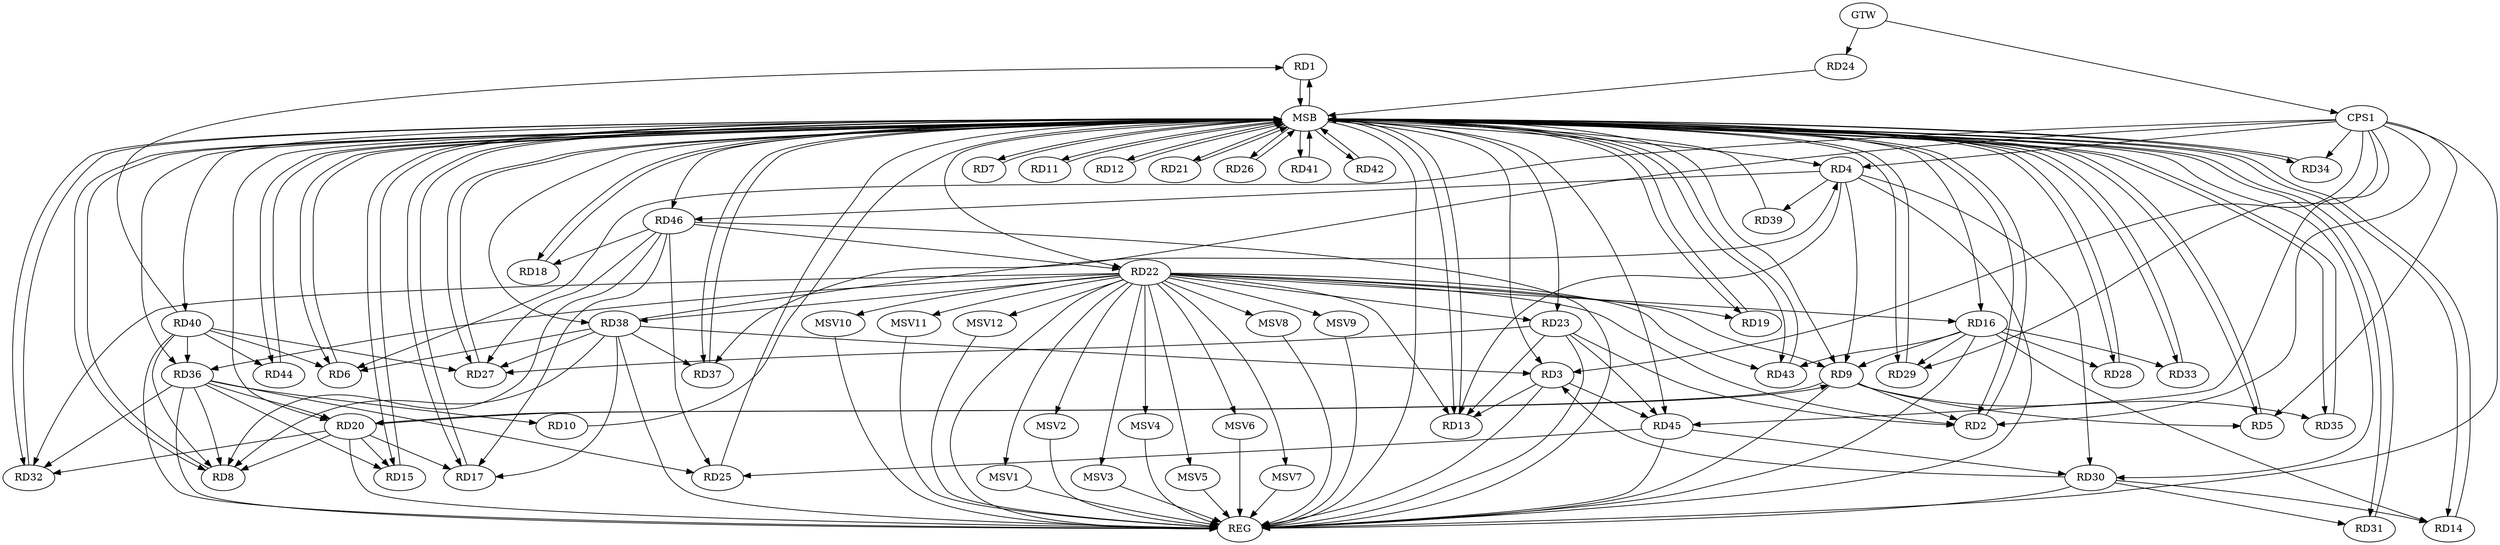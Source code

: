 strict digraph G {
  RD1 [ label="RD1" ];
  RD2 [ label="RD2" ];
  RD3 [ label="RD3" ];
  RD4 [ label="RD4" ];
  RD5 [ label="RD5" ];
  RD6 [ label="RD6" ];
  RD7 [ label="RD7" ];
  RD8 [ label="RD8" ];
  RD9 [ label="RD9" ];
  RD10 [ label="RD10" ];
  RD11 [ label="RD11" ];
  RD12 [ label="RD12" ];
  RD13 [ label="RD13" ];
  RD14 [ label="RD14" ];
  RD15 [ label="RD15" ];
  RD16 [ label="RD16" ];
  RD17 [ label="RD17" ];
  RD18 [ label="RD18" ];
  RD19 [ label="RD19" ];
  RD20 [ label="RD20" ];
  RD21 [ label="RD21" ];
  RD22 [ label="RD22" ];
  RD23 [ label="RD23" ];
  RD24 [ label="RD24" ];
  RD25 [ label="RD25" ];
  RD26 [ label="RD26" ];
  RD27 [ label="RD27" ];
  RD28 [ label="RD28" ];
  RD29 [ label="RD29" ];
  RD30 [ label="RD30" ];
  RD31 [ label="RD31" ];
  RD32 [ label="RD32" ];
  RD33 [ label="RD33" ];
  RD34 [ label="RD34" ];
  RD35 [ label="RD35" ];
  RD36 [ label="RD36" ];
  RD37 [ label="RD37" ];
  RD38 [ label="RD38" ];
  RD39 [ label="RD39" ];
  RD40 [ label="RD40" ];
  RD41 [ label="RD41" ];
  RD42 [ label="RD42" ];
  RD43 [ label="RD43" ];
  RD44 [ label="RD44" ];
  RD45 [ label="RD45" ];
  RD46 [ label="RD46" ];
  CPS1 [ label="CPS1" ];
  GTW [ label="GTW" ];
  REG [ label="REG" ];
  MSB [ label="MSB" ];
  MSV1 [ label="MSV1" ];
  MSV2 [ label="MSV2" ];
  MSV3 [ label="MSV3" ];
  MSV4 [ label="MSV4" ];
  MSV5 [ label="MSV5" ];
  MSV6 [ label="MSV6" ];
  MSV7 [ label="MSV7" ];
  MSV8 [ label="MSV8" ];
  MSV9 [ label="MSV9" ];
  MSV10 [ label="MSV10" ];
  MSV11 [ label="MSV11" ];
  MSV12 [ label="MSV12" ];
  RD40 -> RD1;
  RD9 -> RD2;
  RD22 -> RD2;
  RD23 -> RD2;
  RD3 -> RD13;
  RD30 -> RD3;
  RD38 -> RD3;
  RD3 -> RD45;
  RD4 -> RD9;
  RD4 -> RD13;
  RD4 -> RD30;
  RD38 -> RD4;
  RD4 -> RD39;
  RD4 -> RD46;
  RD9 -> RD5;
  RD38 -> RD6;
  RD40 -> RD6;
  RD20 -> RD8;
  RD36 -> RD8;
  RD38 -> RD8;
  RD40 -> RD8;
  RD46 -> RD8;
  RD16 -> RD9;
  RD9 -> RD20;
  RD20 -> RD9;
  RD22 -> RD9;
  RD9 -> RD35;
  RD36 -> RD10;
  RD22 -> RD13;
  RD23 -> RD13;
  RD16 -> RD14;
  RD30 -> RD14;
  RD20 -> RD15;
  RD36 -> RD15;
  RD22 -> RD16;
  RD16 -> RD28;
  RD16 -> RD29;
  RD16 -> RD33;
  RD16 -> RD43;
  RD20 -> RD17;
  RD38 -> RD17;
  RD46 -> RD17;
  RD46 -> RD18;
  RD22 -> RD19;
  RD20 -> RD32;
  RD36 -> RD20;
  RD22 -> RD23;
  RD22 -> RD32;
  RD22 -> RD36;
  RD22 -> RD38;
  RD22 -> RD43;
  RD46 -> RD22;
  RD23 -> RD27;
  RD23 -> RD45;
  RD36 -> RD25;
  RD45 -> RD25;
  RD46 -> RD25;
  RD38 -> RD27;
  RD40 -> RD27;
  RD46 -> RD27;
  RD30 -> RD31;
  RD45 -> RD30;
  RD36 -> RD32;
  RD40 -> RD36;
  RD38 -> RD37;
  RD40 -> RD44;
  CPS1 -> RD3;
  CPS1 -> RD37;
  CPS1 -> RD6;
  CPS1 -> RD34;
  CPS1 -> RD29;
  CPS1 -> RD45;
  CPS1 -> RD4;
  CPS1 -> RD5;
  CPS1 -> RD2;
  GTW -> RD24;
  GTW -> CPS1;
  RD3 -> REG;
  RD4 -> REG;
  RD9 -> REG;
  RD16 -> REG;
  RD20 -> REG;
  RD22 -> REG;
  RD23 -> REG;
  RD30 -> REG;
  RD36 -> REG;
  RD38 -> REG;
  RD40 -> REG;
  RD45 -> REG;
  RD46 -> REG;
  CPS1 -> REG;
  RD1 -> MSB;
  MSB -> RD11;
  MSB -> RD14;
  MSB -> RD21;
  MSB -> RD31;
  MSB -> RD37;
  MSB -> RD42;
  MSB -> REG;
  RD2 -> MSB;
  MSB -> RD16;
  MSB -> RD43;
  RD5 -> MSB;
  MSB -> RD8;
  MSB -> RD15;
  MSB -> RD18;
  MSB -> RD28;
  MSB -> RD44;
  RD6 -> MSB;
  MSB -> RD3;
  MSB -> RD9;
  MSB -> RD23;
  MSB -> RD40;
  RD7 -> MSB;
  MSB -> RD4;
  MSB -> RD29;
  RD8 -> MSB;
  MSB -> RD13;
  RD10 -> MSB;
  RD11 -> MSB;
  MSB -> RD20;
  MSB -> RD38;
  RD12 -> MSB;
  MSB -> RD33;
  MSB -> RD35;
  RD13 -> MSB;
  MSB -> RD32;
  RD14 -> MSB;
  MSB -> RD30;
  RD15 -> MSB;
  MSB -> RD17;
  RD17 -> MSB;
  RD18 -> MSB;
  MSB -> RD26;
  MSB -> RD34;
  RD19 -> MSB;
  MSB -> RD5;
  MSB -> RD45;
  MSB -> RD46;
  RD21 -> MSB;
  MSB -> RD2;
  MSB -> RD41;
  RD24 -> MSB;
  RD25 -> MSB;
  MSB -> RD1;
  RD26 -> MSB;
  RD27 -> MSB;
  RD28 -> MSB;
  MSB -> RD36;
  RD29 -> MSB;
  MSB -> RD12;
  RD31 -> MSB;
  RD32 -> MSB;
  RD33 -> MSB;
  RD34 -> MSB;
  RD35 -> MSB;
  RD37 -> MSB;
  MSB -> RD19;
  RD39 -> MSB;
  MSB -> RD7;
  MSB -> RD22;
  RD41 -> MSB;
  MSB -> RD6;
  RD42 -> MSB;
  RD43 -> MSB;
  RD44 -> MSB;
  MSB -> RD27;
  RD22 -> MSV1;
  RD22 -> MSV2;
  RD22 -> MSV3;
  RD22 -> MSV4;
  RD22 -> MSV5;
  RD22 -> MSV6;
  MSV1 -> REG;
  MSV2 -> REG;
  MSV3 -> REG;
  MSV4 -> REG;
  MSV5 -> REG;
  MSV6 -> REG;
  RD22 -> MSV7;
  MSV7 -> REG;
  RD22 -> MSV8;
  RD22 -> MSV9;
  MSV8 -> REG;
  MSV9 -> REG;
  RD22 -> MSV10;
  RD22 -> MSV11;
  MSV10 -> REG;
  MSV11 -> REG;
  RD22 -> MSV12;
  MSV12 -> REG;
}
